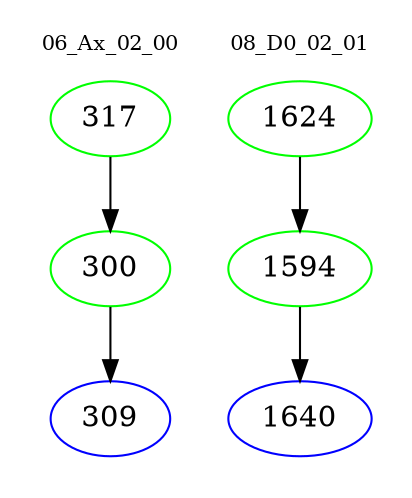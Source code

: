 digraph{
subgraph cluster_0 {
color = white
label = "06_Ax_02_00";
fontsize=10;
T0_317 [label="317", color="green"]
T0_317 -> T0_300 [color="black"]
T0_300 [label="300", color="green"]
T0_300 -> T0_309 [color="black"]
T0_309 [label="309", color="blue"]
}
subgraph cluster_1 {
color = white
label = "08_D0_02_01";
fontsize=10;
T1_1624 [label="1624", color="green"]
T1_1624 -> T1_1594 [color="black"]
T1_1594 [label="1594", color="green"]
T1_1594 -> T1_1640 [color="black"]
T1_1640 [label="1640", color="blue"]
}
}
